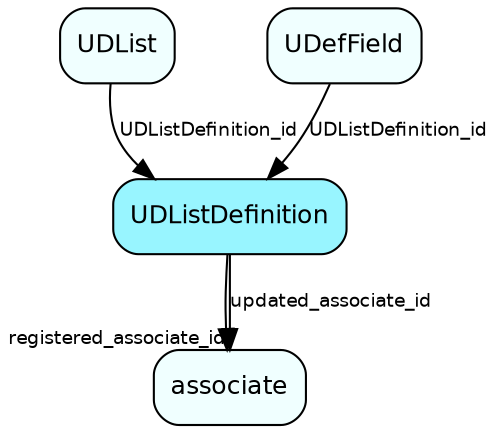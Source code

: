 digraph UDListDefinition  {
node [shape = box style="rounded, filled" fontname = "Helvetica" fontsize = "12" ]
edge [fontname = "Helvetica" fontsize = "9"]

UDListDefinition[fillcolor = "cadetblue1"]
associate[fillcolor = "azure1"]
UDList[fillcolor = "azure1"]
UDefField[fillcolor = "azure1"]
UDListDefinition -> associate [headlabel = "registered_associate_id"]
UDListDefinition -> associate [label = "updated_associate_id"]
UDList -> UDListDefinition [label = "UDListDefinition_id"]
UDefField -> UDListDefinition [label = "UDListDefinition_id"]
}
